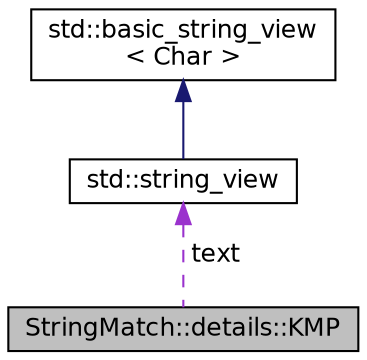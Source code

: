 digraph "StringMatch::details::KMP"
{
 // INTERACTIVE_SVG=YES
 // LATEX_PDF_SIZE
  edge [fontname="Helvetica",fontsize="12",labelfontname="Helvetica",labelfontsize="12"];
  node [fontname="Helvetica",fontsize="12",shape=record];
  Node1 [label="StringMatch::details::KMP",height=0.2,width=0.4,color="black", fillcolor="grey75", style="filled", fontcolor="black",tooltip="Knuth-Morris-Pratt algorithm for searching pattern in text."];
  Node2 -> Node1 [dir="back",color="darkorchid3",fontsize="12",style="dashed",label=" text" ,fontname="Helvetica"];
  Node2 [label="std::string_view",height=0.2,width=0.4,color="black", fillcolor="white", style="filled",tooltip=" "];
  Node3 -> Node2 [dir="back",color="midnightblue",fontsize="12",style="solid",fontname="Helvetica"];
  Node3 [label="std::basic_string_view\l\< Char \>",height=0.2,width=0.4,color="black", fillcolor="white", style="filled",tooltip=" "];
}
